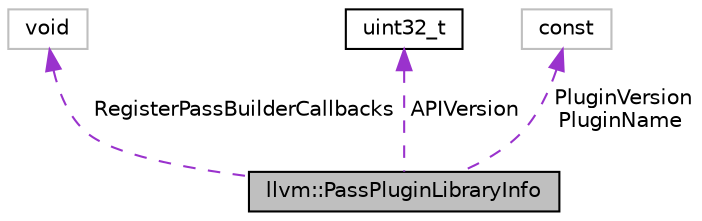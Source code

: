 digraph "llvm::PassPluginLibraryInfo"
{
 // LATEX_PDF_SIZE
  bgcolor="transparent";
  edge [fontname="Helvetica",fontsize="10",labelfontname="Helvetica",labelfontsize="10"];
  node [fontname="Helvetica",fontsize="10",shape=record];
  Node1 [label="llvm::PassPluginLibraryInfo",height=0.2,width=0.4,color="black", fillcolor="grey75", style="filled", fontcolor="black",tooltip="Information about the plugin required to load its passes."];
  Node2 -> Node1 [dir="back",color="darkorchid3",fontsize="10",style="dashed",label=" RegisterPassBuilderCallbacks" ,fontname="Helvetica"];
  Node2 [label="void",height=0.2,width=0.4,color="grey75",tooltip=" "];
  Node3 -> Node1 [dir="back",color="darkorchid3",fontsize="10",style="dashed",label=" APIVersion" ,fontname="Helvetica"];
  Node3 [label="uint32_t",height=0.2,width=0.4,color="black",URL="$classuint32__t.html",tooltip=" "];
  Node4 -> Node1 [dir="back",color="darkorchid3",fontsize="10",style="dashed",label=" PluginVersion\nPluginName" ,fontname="Helvetica"];
  Node4 [label="const",height=0.2,width=0.4,color="grey75",tooltip=" "];
}
